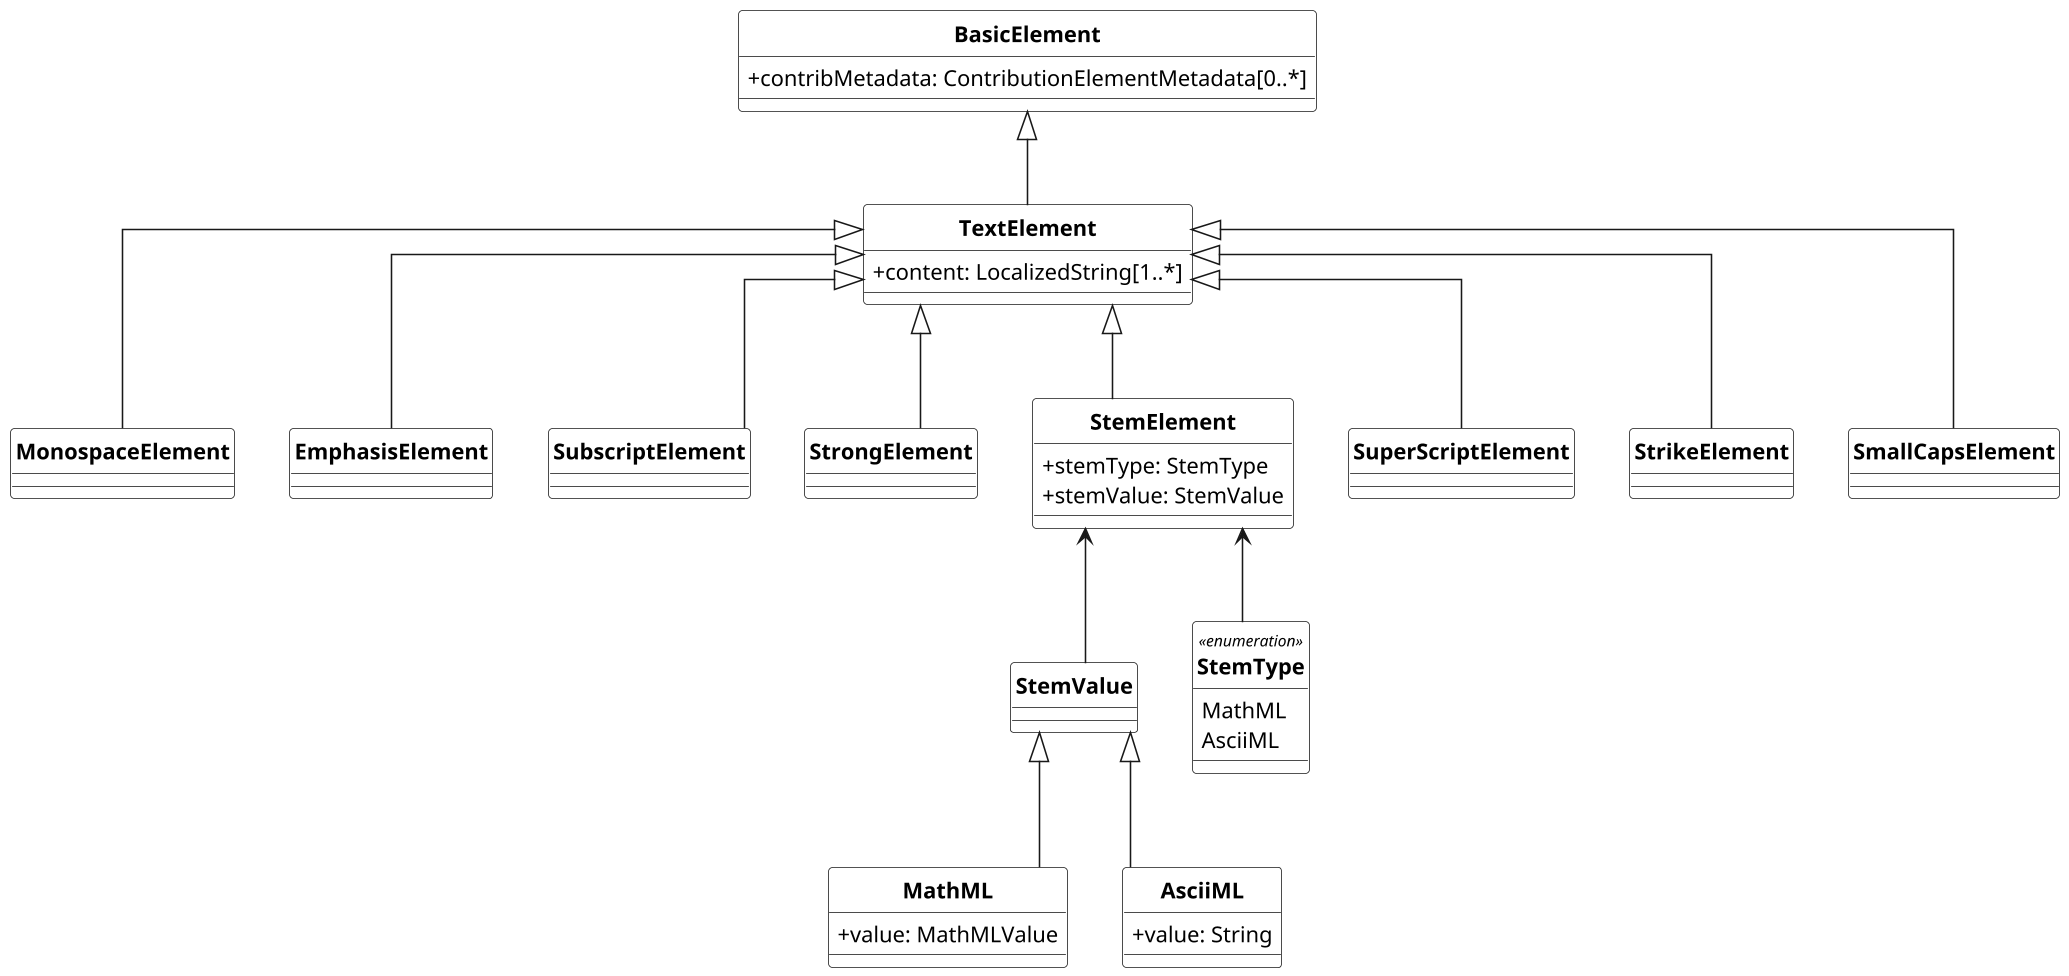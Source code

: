 @startuml TextElements
/'
Diagram:        TextElements
DateCreate:     28/07/2018
Description:    BasicDocument / SecureDoc is a family of document models that forms the basis of Metanorma IsoDoc (via Metanorma StandardDocument), which is used to represent ISO Standards and similarly structured standards.
                It is also the document model that Selagraph operates on.
                The Relaton Bibliography UML models used in these models are located here: Relaton BibModels.
                BasicDocument itself is a document model that can serve as a transit data structure for document conversion, such as taking input from AsciiDoc or Markdown and converting them into an output format, such as Metanorma IsoDoc

Hystory of changes:
> 22/08/2018
    - diagram configuration updated
    - new classes are added "MonospaceElement"
    - some relations between elements are updated
'/

'******* CONFIGURATION ************************************************
skinparam classAttributeIconSize 0
skinparam Dpi 150
skinparam Monochrome true
skinparam LineType ortho
hide circle
/' skinparam CircledCharacterRadius 0 '/
/' skinparam CircledCharacterFontSize 0 '/
skinparam Default {
TextAlignment center
FontName Helvetica
}
skinparam Class {
AttributeIconSize 0
BackgroundColor White
FontStyle bold
StereotypeFontSize 10
}
skinparam Rectangle {
BackgroundColor White
FontStyle bold
FontSize 11
StereotypeFontSize 10
}
skinparam Object {
BackgroundColor White
FontStyle bold
FontSize 11
StereotypeFontSize 10
}

skinparam Entity {
StereotypeFontSize 10
}


'******* CLASS DEFINITION *********************************************
class BasicElement {
    +contribMetadata: ContributionElementMetadata[0..*]
}

class TextElement{
    +content: LocalizedString[1..*]
}

class MonospaceElement{
    
}

class EmphasisElement{
    
}

class SubscriptElement{
    
}

class StrongElement{
    
}

class StemElement{
    +stemType: StemType
    +stemValue: StemValue
}

class SuperScriptElement{
    
}

class StrikeElement{
    
}

class SmallCapsElement{
    
}

class StemValue{
    
}

class MathML{
    +value: MathMLValue
}

class AsciiML{
    +value: String
}

enum StemType <<enumeration>>{
    MathML
    AsciiML
}




'******* CLASS RELATIONS *********************************************
BasicElement <|-down- TextElement

TextElement <|-- MonospaceElement
TextElement <|-- EmphasisElement
TextElement <|-- SubscriptElement
TextElement <|-- StrongElement
TextElement <|-- StemElement

StemElement <-- StemType
StemElement <-- StemValue

StemValue <|-- MathML
StemValue <|-- AsciiML

TextElement <|-- SuperScriptElement
TextElement <|-- StrikeElement
TextElement <|-- SmallCapsElement

@enduml
